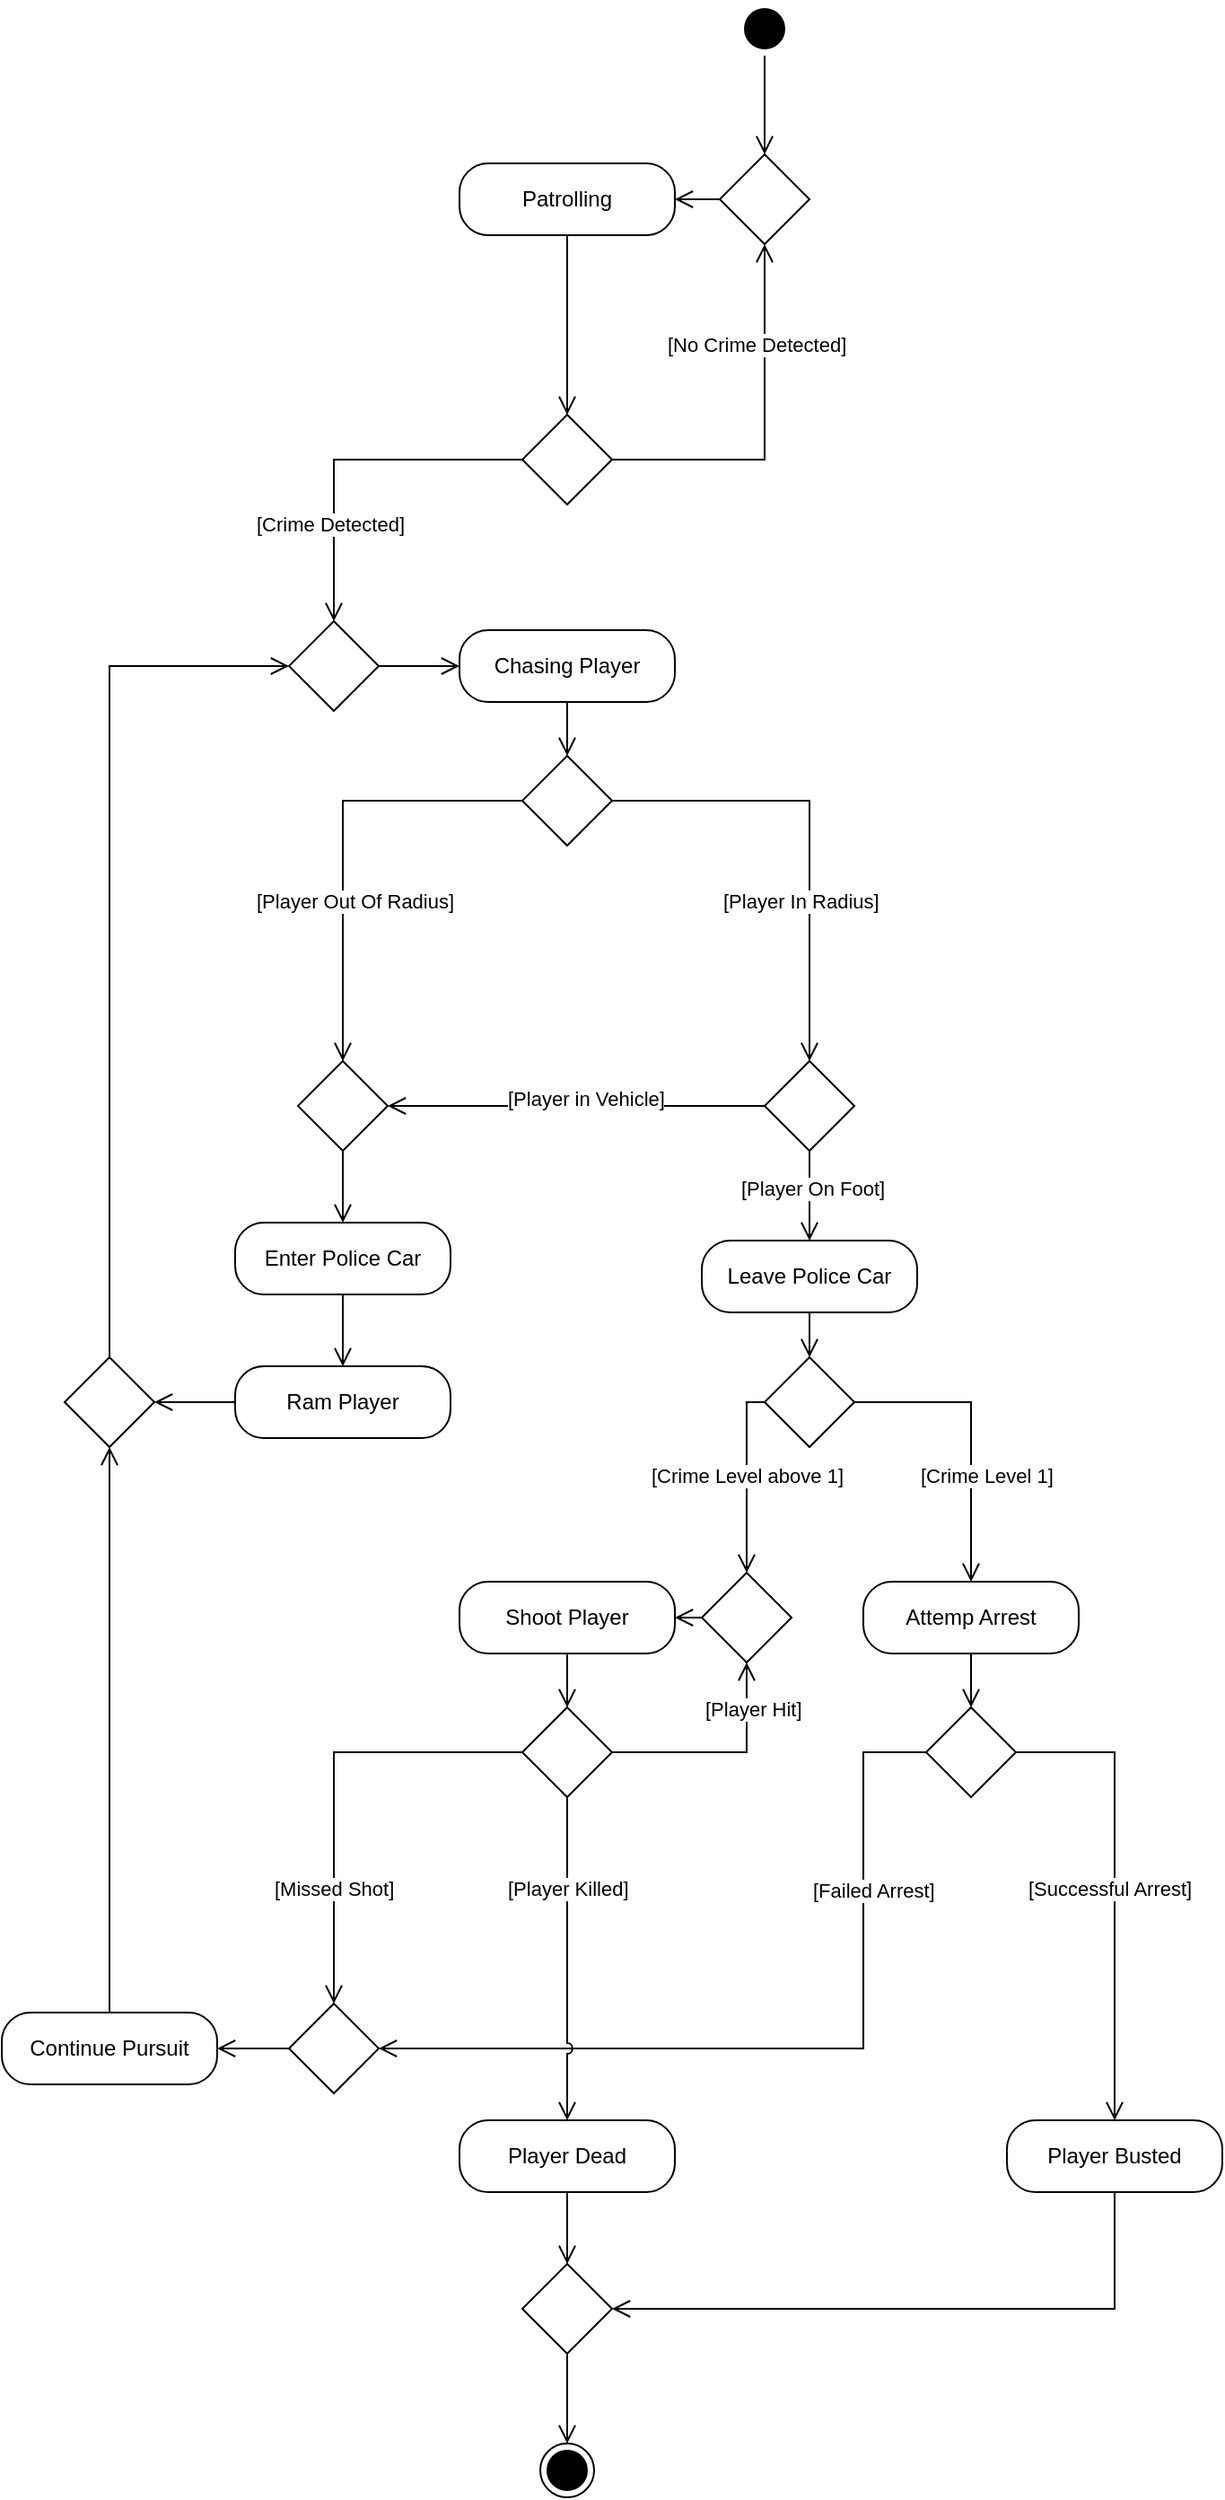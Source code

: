 <mxfile version="22.0.2" type="device">
  <diagram name="Page-1" id="oI1aI7FyRgev3LB_q38n">
    <mxGraphModel dx="3615" dy="1596" grid="1" gridSize="10" guides="1" tooltips="1" connect="1" arrows="1" fold="1" page="1" pageScale="1" pageWidth="850" pageHeight="1100" background="#ffffff" math="0" shadow="0">
      <root>
        <mxCell id="0" />
        <mxCell id="1" parent="0" />
        <mxCell id="aBk53m1Laf6AfHnrtPo--1" value="" style="ellipse;html=1;shape=startState;fillColor=#000000;strokeColor=#000000;" parent="1" vertex="1">
          <mxGeometry x="370" y="200" width="30" height="30" as="geometry" />
        </mxCell>
        <mxCell id="aBk53m1Laf6AfHnrtPo--2" value="" style="edgeStyle=orthogonalEdgeStyle;html=1;verticalAlign=bottom;endArrow=open;endSize=8;strokeColor=#000000;rounded=0;entryX=0.5;entryY=0;entryDx=0;entryDy=0;" parent="1" source="aBk53m1Laf6AfHnrtPo--1" target="vZshX32PMixsfzpl96T3-1" edge="1">
          <mxGeometry relative="1" as="geometry">
            <mxPoint x="275" y="280" as="targetPoint" />
          </mxGeometry>
        </mxCell>
        <mxCell id="aBk53m1Laf6AfHnrtPo--5" value="Patrolling" style="rounded=1;whiteSpace=wrap;html=1;arcSize=40;fontColor=#000000;fillColor=none;strokeColor=#000000;" parent="1" vertex="1">
          <mxGeometry x="215" y="290" width="120" height="40" as="geometry" />
        </mxCell>
        <mxCell id="aBk53m1Laf6AfHnrtPo--6" value="" style="edgeStyle=orthogonalEdgeStyle;html=1;verticalAlign=bottom;endArrow=open;endSize=8;strokeColor=#000000;rounded=0;entryX=0.5;entryY=0;entryDx=0;entryDy=0;" parent="1" source="aBk53m1Laf6AfHnrtPo--5" target="aBk53m1Laf6AfHnrtPo--7" edge="1">
          <mxGeometry relative="1" as="geometry">
            <mxPoint x="275" y="400" as="targetPoint" />
          </mxGeometry>
        </mxCell>
        <mxCell id="aBk53m1Laf6AfHnrtPo--7" value="" style="rhombus;whiteSpace=wrap;html=1;fontColor=#000000;fillColor=none;strokeColor=#000000;" parent="1" vertex="1">
          <mxGeometry x="250" y="430" width="50" height="50" as="geometry" />
        </mxCell>
        <mxCell id="aBk53m1Laf6AfHnrtPo--8" value="[No Crime Detected]" style="edgeStyle=orthogonalEdgeStyle;html=1;align=left;verticalAlign=bottom;endArrow=open;endSize=8;strokeColor=#000000;rounded=0;entryX=0.5;entryY=1;entryDx=0;entryDy=0;exitX=1;exitY=0.5;exitDx=0;exitDy=0;labelBackgroundColor=#ffffff;fontColor=#000000;" parent="1" source="aBk53m1Laf6AfHnrtPo--7" target="vZshX32PMixsfzpl96T3-1" edge="1">
          <mxGeometry x="-0.707" y="55" relative="1" as="geometry">
            <mxPoint x="420" y="440" as="targetPoint" />
            <Array as="points">
              <mxPoint x="385" y="455" />
            </Array>
            <mxPoint x="-1" as="offset" />
          </mxGeometry>
        </mxCell>
        <mxCell id="aBk53m1Laf6AfHnrtPo--9" value="[Crime Detected]" style="edgeStyle=orthogonalEdgeStyle;html=1;align=left;verticalAlign=bottom;endArrow=open;endSize=8;strokeColor=#000000;rounded=0;entryX=0.5;entryY=0;entryDx=0;entryDy=0;labelBackgroundColor=#ffffff;fontColor=#000000;" parent="1" source="aBk53m1Laf6AfHnrtPo--7" target="vZshX32PMixsfzpl96T3-17" edge="1">
          <mxGeometry x="0.538" y="-45" relative="1" as="geometry">
            <mxPoint x="280" y="560" as="targetPoint" />
            <mxPoint as="offset" />
          </mxGeometry>
        </mxCell>
        <mxCell id="aBk53m1Laf6AfHnrtPo--15" value="" style="rhombus;whiteSpace=wrap;html=1;fontColor=#000000;fillColor=none;strokeColor=#000000;" parent="1" vertex="1">
          <mxGeometry x="385" y="790" width="50" height="50" as="geometry" />
        </mxCell>
        <mxCell id="aBk53m1Laf6AfHnrtPo--17" value="[Player On Foot]" style="edgeStyle=orthogonalEdgeStyle;html=1;align=left;verticalAlign=bottom;endArrow=open;endSize=8;strokeColor=#000000;rounded=0;entryX=0.5;entryY=0;entryDx=0;entryDy=0;exitX=0.5;exitY=1;exitDx=0;exitDy=0;labelBackgroundColor=#ffffff;fontColor=#000000;" parent="1" source="aBk53m1Laf6AfHnrtPo--15" target="mLE1qn5gqnycdWc_2dxC-6" edge="1">
          <mxGeometry x="0.2" y="-40" relative="1" as="geometry">
            <mxPoint x="400" y="870" as="targetPoint" />
            <mxPoint x="440" y="850" as="sourcePoint" />
            <Array as="points">
              <mxPoint x="410" y="860" />
              <mxPoint x="410" y="860" />
            </Array>
            <mxPoint as="offset" />
          </mxGeometry>
        </mxCell>
        <mxCell id="aBk53m1Laf6AfHnrtPo--18" value="[Player in Vehicle]" style="edgeStyle=orthogonalEdgeStyle;html=1;align=left;verticalAlign=bottom;endArrow=open;endSize=8;strokeColor=#000000;rounded=0;exitX=0;exitY=0.5;exitDx=0;exitDy=0;entryX=1;entryY=0.5;entryDx=0;entryDy=0;labelBackgroundColor=#ffffff;fontColor=#000000;" parent="1" source="aBk53m1Laf6AfHnrtPo--15" target="vZshX32PMixsfzpl96T3-13" edge="1">
          <mxGeometry x="0.381" y="5" relative="1" as="geometry">
            <mxPoint x="190" y="810" as="targetPoint" />
            <mxPoint x="80" y="830" as="sourcePoint" />
            <Array as="points" />
            <mxPoint as="offset" />
          </mxGeometry>
        </mxCell>
        <mxCell id="mLE1qn5gqnycdWc_2dxC-1" value="Chasing Player" style="rounded=1;whiteSpace=wrap;html=1;arcSize=40;fontColor=#000000;fillColor=none;strokeColor=#000000;" parent="1" vertex="1">
          <mxGeometry x="215" y="550" width="120" height="40" as="geometry" />
        </mxCell>
        <mxCell id="mLE1qn5gqnycdWc_2dxC-5" value="Enter Police Car" style="rounded=1;whiteSpace=wrap;html=1;arcSize=40;fontColor=#000000;fillColor=none;strokeColor=#000000;" parent="1" vertex="1">
          <mxGeometry x="90" y="880" width="120" height="40" as="geometry" />
        </mxCell>
        <mxCell id="mLE1qn5gqnycdWc_2dxC-6" value="Leave Police Car" style="rounded=1;whiteSpace=wrap;html=1;arcSize=40;fontColor=#000000;fillColor=none;strokeColor=#000000;" parent="1" vertex="1">
          <mxGeometry x="350" y="890" width="120" height="40" as="geometry" />
        </mxCell>
        <mxCell id="mLE1qn5gqnycdWc_2dxC-10" value="" style="rhombus;whiteSpace=wrap;html=1;fontColor=#000000;fillColor=none;strokeColor=#000000;" parent="1" vertex="1">
          <mxGeometry x="250" y="620" width="50" height="50" as="geometry" />
        </mxCell>
        <mxCell id="mLE1qn5gqnycdWc_2dxC-11" value="[Player In Radius]" style="edgeStyle=orthogonalEdgeStyle;html=1;align=left;verticalAlign=bottom;endArrow=open;endSize=8;strokeColor=#000000;rounded=0;exitX=1;exitY=0.5;exitDx=0;exitDy=0;entryX=0.5;entryY=0;entryDx=0;entryDy=0;labelBackgroundColor=#ffffff;fontColor=#000000;" parent="1" source="mLE1qn5gqnycdWc_2dxC-10" target="aBk53m1Laf6AfHnrtPo--15" edge="1">
          <mxGeometry x="0.372" y="-50" relative="1" as="geometry">
            <mxPoint x="410" y="710" as="targetPoint" />
            <mxPoint x="315" y="640" as="sourcePoint" />
            <Array as="points">
              <mxPoint x="410" y="645" />
            </Array>
            <mxPoint as="offset" />
          </mxGeometry>
        </mxCell>
        <mxCell id="mLE1qn5gqnycdWc_2dxC-12" value="[Player Out Of Radius]" style="edgeStyle=orthogonalEdgeStyle;html=1;align=left;verticalAlign=bottom;endArrow=open;endSize=8;strokeColor=#000000;rounded=0;exitX=0;exitY=0.5;exitDx=0;exitDy=0;entryX=0.5;entryY=0;entryDx=0;entryDy=0;labelBackgroundColor=#ffffff;fontColor=#000000;" parent="1" source="mLE1qn5gqnycdWc_2dxC-10" target="vZshX32PMixsfzpl96T3-13" edge="1">
          <mxGeometry x="0.347" y="-50" relative="1" as="geometry">
            <mxPoint x="150" y="710" as="targetPoint" />
            <mxPoint x="240" y="640" as="sourcePoint" />
            <Array as="points">
              <mxPoint x="150" y="645" />
            </Array>
            <mxPoint as="offset" />
          </mxGeometry>
        </mxCell>
        <mxCell id="mLE1qn5gqnycdWc_2dxC-14" value="" style="edgeStyle=orthogonalEdgeStyle;html=1;align=left;verticalAlign=top;endArrow=open;endSize=8;strokeColor=#000000;rounded=0;entryX=0.5;entryY=0;entryDx=0;entryDy=0;exitX=0.5;exitY=1;exitDx=0;exitDy=0;" parent="1" source="mLE1qn5gqnycdWc_2dxC-1" target="mLE1qn5gqnycdWc_2dxC-10" edge="1">
          <mxGeometry x="-0.667" y="5" relative="1" as="geometry">
            <mxPoint x="450" y="570" as="targetPoint" />
            <mxPoint as="offset" />
            <mxPoint x="450" y="500" as="sourcePoint" />
          </mxGeometry>
        </mxCell>
        <mxCell id="mLE1qn5gqnycdWc_2dxC-15" value="Ram Player" style="rounded=1;whiteSpace=wrap;html=1;arcSize=40;fontColor=#000000;fillColor=none;strokeColor=#000000;" parent="1" vertex="1">
          <mxGeometry x="90" y="960" width="120" height="40" as="geometry" />
        </mxCell>
        <mxCell id="mLE1qn5gqnycdWc_2dxC-17" value="" style="edgeStyle=orthogonalEdgeStyle;html=1;align=left;verticalAlign=top;endArrow=open;endSize=8;strokeColor=#000000;rounded=0;entryX=0.5;entryY=0;entryDx=0;entryDy=0;exitX=0.5;exitY=1;exitDx=0;exitDy=0;" parent="1" source="mLE1qn5gqnycdWc_2dxC-5" target="mLE1qn5gqnycdWc_2dxC-15" edge="1">
          <mxGeometry x="-0.667" y="5" relative="1" as="geometry">
            <mxPoint x="250" y="985" as="targetPoint" />
            <mxPoint as="offset" />
            <mxPoint x="250" y="955" as="sourcePoint" />
            <Array as="points">
              <mxPoint x="150" y="930" />
              <mxPoint x="150" y="930" />
            </Array>
          </mxGeometry>
        </mxCell>
        <mxCell id="mLE1qn5gqnycdWc_2dxC-19" value="" style="rhombus;whiteSpace=wrap;html=1;fontColor=#000000;fillColor=none;strokeColor=#000000;" parent="1" vertex="1">
          <mxGeometry x="385" y="955" width="50" height="50" as="geometry" />
        </mxCell>
        <mxCell id="mLE1qn5gqnycdWc_2dxC-20" value="" style="edgeStyle=orthogonalEdgeStyle;html=1;align=left;verticalAlign=top;endArrow=open;endSize=8;strokeColor=#000000;rounded=0;entryX=0.5;entryY=0;entryDx=0;entryDy=0;exitX=0.5;exitY=1;exitDx=0;exitDy=0;" parent="1" source="mLE1qn5gqnycdWc_2dxC-6" target="mLE1qn5gqnycdWc_2dxC-19" edge="1">
          <mxGeometry x="-0.667" y="5" relative="1" as="geometry">
            <mxPoint x="160" y="970" as="targetPoint" />
            <mxPoint as="offset" />
            <mxPoint x="160" y="930" as="sourcePoint" />
            <Array as="points">
              <mxPoint x="410" y="940" />
              <mxPoint x="410" y="940" />
            </Array>
          </mxGeometry>
        </mxCell>
        <mxCell id="mLE1qn5gqnycdWc_2dxC-21" value="[Crime Level 1]" style="edgeStyle=orthogonalEdgeStyle;html=1;align=left;verticalAlign=bottom;endArrow=open;endSize=8;strokeColor=#000000;rounded=0;exitX=1;exitY=0.5;exitDx=0;exitDy=0;entryX=0.5;entryY=0;entryDx=0;entryDy=0;labelBackgroundColor=#ffffff;fontColor=#000000;" parent="1" source="mLE1qn5gqnycdWc_2dxC-19" target="mLE1qn5gqnycdWc_2dxC-23" edge="1">
          <mxGeometry x="0.394" y="-30" relative="1" as="geometry">
            <mxPoint x="500" y="1070" as="targetPoint" />
            <mxPoint x="450" y="980" as="sourcePoint" />
            <Array as="points">
              <mxPoint x="500" y="980" />
            </Array>
            <mxPoint as="offset" />
          </mxGeometry>
        </mxCell>
        <mxCell id="mLE1qn5gqnycdWc_2dxC-22" value="[Crime Level above 1]" style="edgeStyle=orthogonalEdgeStyle;html=1;align=left;verticalAlign=bottom;endArrow=open;endSize=8;strokeColor=#000000;rounded=0;entryX=0.5;entryY=0;entryDx=0;entryDy=0;exitX=0;exitY=0.5;exitDx=0;exitDy=0;labelBackgroundColor=#ffffff;fontColor=#000000;" parent="1" source="mLE1qn5gqnycdWc_2dxC-19" target="vZshX32PMixsfzpl96T3-19" edge="1">
          <mxGeometry x="0.143" y="-55" relative="1" as="geometry">
            <mxPoint x="275" y="1070" as="targetPoint" />
            <mxPoint x="340" y="980" as="sourcePoint" />
            <Array as="points">
              <mxPoint x="375" y="980" />
            </Array>
            <mxPoint as="offset" />
          </mxGeometry>
        </mxCell>
        <mxCell id="mLE1qn5gqnycdWc_2dxC-23" value="Attemp Arrest" style="rounded=1;whiteSpace=wrap;html=1;arcSize=40;fontColor=#000000;fillColor=none;strokeColor=#000000;" parent="1" vertex="1">
          <mxGeometry x="440" y="1080" width="120" height="40" as="geometry" />
        </mxCell>
        <mxCell id="mLE1qn5gqnycdWc_2dxC-24" value="Shoot Player" style="rounded=1;whiteSpace=wrap;html=1;arcSize=40;fontColor=#000000;fillColor=none;strokeColor=#000000;" parent="1" vertex="1">
          <mxGeometry x="215" y="1080" width="120" height="40" as="geometry" />
        </mxCell>
        <mxCell id="mLE1qn5gqnycdWc_2dxC-25" value="" style="rhombus;whiteSpace=wrap;html=1;fontColor=#000000;fillColor=none;strokeColor=#000000;" parent="1" vertex="1">
          <mxGeometry x="475" y="1150" width="50" height="50" as="geometry" />
        </mxCell>
        <mxCell id="mLE1qn5gqnycdWc_2dxC-26" value="" style="edgeStyle=orthogonalEdgeStyle;html=1;align=left;verticalAlign=bottom;endArrow=open;endSize=8;strokeColor=#000000;rounded=0;exitX=0.5;exitY=1;exitDx=0;exitDy=0;entryX=0.5;entryY=0;entryDx=0;entryDy=0;" parent="1" source="mLE1qn5gqnycdWc_2dxC-23" target="mLE1qn5gqnycdWc_2dxC-25" edge="1">
          <mxGeometry x="0.355" y="-30" relative="1" as="geometry">
            <mxPoint x="655" y="1280" as="targetPoint" />
            <mxPoint x="590" y="1180" as="sourcePoint" />
            <Array as="points">
              <mxPoint x="500" y="1150" />
              <mxPoint x="500" y="1150" />
            </Array>
            <mxPoint as="offset" />
          </mxGeometry>
        </mxCell>
        <mxCell id="mLE1qn5gqnycdWc_2dxC-27" value="[Successful Arrest]" style="edgeStyle=orthogonalEdgeStyle;html=1;align=left;verticalAlign=bottom;endArrow=open;endSize=8;strokeColor=#000000;rounded=0;exitX=1;exitY=0.5;exitDx=0;exitDy=0;entryX=0.5;entryY=0;entryDx=0;entryDy=0;labelBackgroundColor=#ffffff;fontColor=#000000;" parent="1" source="mLE1qn5gqnycdWc_2dxC-25" edge="1" target="mLE1qn5gqnycdWc_2dxC-30">
          <mxGeometry x="0.077" y="-50" relative="1" as="geometry">
            <mxPoint x="580" y="1280" as="targetPoint" />
            <mxPoint x="540" y="1180" as="sourcePoint" />
            <Array as="points">
              <mxPoint x="580" y="1175" />
              <mxPoint x="580" y="1380" />
            </Array>
            <mxPoint as="offset" />
          </mxGeometry>
        </mxCell>
        <mxCell id="mLE1qn5gqnycdWc_2dxC-28" value="[Failed Arrest]" style="edgeStyle=orthogonalEdgeStyle;html=1;align=left;verticalAlign=bottom;endArrow=open;endSize=8;strokeColor=#000000;rounded=0;exitX=0;exitY=0.5;exitDx=0;exitDy=0;entryX=1;entryY=0.5;entryDx=0;entryDy=0;labelBackgroundColor=#ffffff;fontColor=#000000;" parent="1" source="mLE1qn5gqnycdWc_2dxC-25" target="vZshX32PMixsfzpl96T3-4" edge="1">
          <mxGeometry x="-0.487" y="-30" relative="1" as="geometry">
            <mxPoint x="440" y="1280" as="targetPoint" />
            <mxPoint x="360" y="1195" as="sourcePoint" />
            <Array as="points">
              <mxPoint x="440" y="1175" />
              <mxPoint x="440" y="1340" />
            </Array>
            <mxPoint as="offset" />
          </mxGeometry>
        </mxCell>
        <mxCell id="mLE1qn5gqnycdWc_2dxC-29" value="" style="edgeStyle=orthogonalEdgeStyle;html=1;align=left;verticalAlign=top;endArrow=open;endSize=8;strokeColor=#000000;rounded=0;exitX=0;exitY=0.5;exitDx=0;exitDy=0;entryX=1;entryY=0.5;entryDx=0;entryDy=0;" parent="1" source="mLE1qn5gqnycdWc_2dxC-15" target="vZshX32PMixsfzpl96T3-15" edge="1">
          <mxGeometry x="-0.667" y="5" relative="1" as="geometry">
            <mxPoint x="60" y="1000" as="targetPoint" />
            <mxPoint as="offset" />
            <mxPoint x="160" y="930" as="sourcePoint" />
            <Array as="points" />
          </mxGeometry>
        </mxCell>
        <mxCell id="mLE1qn5gqnycdWc_2dxC-30" value="Player Busted" style="rounded=1;whiteSpace=wrap;html=1;arcSize=40;fontColor=#000000;fillColor=none;strokeColor=#000000;" parent="1" vertex="1">
          <mxGeometry x="520" y="1380" width="120" height="40" as="geometry" />
        </mxCell>
        <mxCell id="mLE1qn5gqnycdWc_2dxC-31" value="" style="ellipse;html=1;shape=endState;fillColor=#000000;strokeColor=#000000;" parent="1" vertex="1">
          <mxGeometry x="260" y="1560" width="30" height="30" as="geometry" />
        </mxCell>
        <mxCell id="mLE1qn5gqnycdWc_2dxC-32" value="" style="edgeStyle=orthogonalEdgeStyle;html=1;align=left;verticalAlign=bottom;endArrow=open;endSize=8;strokeColor=#000000;rounded=0;exitX=0.5;exitY=1;exitDx=0;exitDy=0;entryX=1;entryY=0.5;entryDx=0;entryDy=0;" parent="1" source="mLE1qn5gqnycdWc_2dxC-30" target="vZshX32PMixsfzpl96T3-11" edge="1">
          <mxGeometry x="0.355" y="-30" relative="1" as="geometry">
            <mxPoint x="370" y="1540" as="targetPoint" />
            <mxPoint x="510" y="1130" as="sourcePoint" />
            <Array as="points">
              <mxPoint x="580" y="1485" />
            </Array>
            <mxPoint as="offset" />
          </mxGeometry>
        </mxCell>
        <mxCell id="mLE1qn5gqnycdWc_2dxC-33" value="Continue Pursuit" style="rounded=1;whiteSpace=wrap;html=1;arcSize=40;fontColor=#000000;fillColor=none;strokeColor=#000000;" parent="1" vertex="1">
          <mxGeometry x="-40" y="1320" width="120" height="40" as="geometry" />
        </mxCell>
        <mxCell id="mLE1qn5gqnycdWc_2dxC-34" value="" style="edgeStyle=orthogonalEdgeStyle;html=1;align=left;verticalAlign=top;endArrow=open;endSize=8;strokeColor=#000000;rounded=0;entryX=0.5;entryY=1;entryDx=0;entryDy=0;exitX=0.5;exitY=0;exitDx=0;exitDy=0;" parent="1" source="mLE1qn5gqnycdWc_2dxC-33" target="vZshX32PMixsfzpl96T3-15" edge="1">
          <mxGeometry x="-0.667" y="5" relative="1" as="geometry">
            <mxPoint x="10" y="960" as="targetPoint" />
            <mxPoint as="offset" />
            <mxPoint x="20" y="1320" as="sourcePoint" />
            <Array as="points" />
          </mxGeometry>
        </mxCell>
        <mxCell id="mLE1qn5gqnycdWc_2dxC-36" value="" style="rhombus;whiteSpace=wrap;html=1;fontColor=#000000;fillColor=none;strokeColor=#000000;" parent="1" vertex="1">
          <mxGeometry x="250" y="1150" width="50" height="50" as="geometry" />
        </mxCell>
        <mxCell id="mLE1qn5gqnycdWc_2dxC-37" value="[Player Hit]" style="edgeStyle=orthogonalEdgeStyle;html=1;align=left;verticalAlign=bottom;endArrow=open;endSize=8;strokeColor=#000000;rounded=0;exitX=1;exitY=0.5;exitDx=0;exitDy=0;entryX=0.5;entryY=1;entryDx=0;entryDy=0;labelBackgroundColor=#ffffff;fontColor=#000000;" parent="1" source="mLE1qn5gqnycdWc_2dxC-36" target="vZshX32PMixsfzpl96T3-19" edge="1">
          <mxGeometry x="-0.2" y="15" relative="1" as="geometry">
            <mxPoint x="380" y="1100" as="targetPoint" />
            <mxPoint x="315" y="1170" as="sourcePoint" />
            <Array as="points">
              <mxPoint x="375" y="1175" />
            </Array>
            <mxPoint as="offset" />
          </mxGeometry>
        </mxCell>
        <mxCell id="mLE1qn5gqnycdWc_2dxC-38" value="[Missed Shot]" style="edgeStyle=orthogonalEdgeStyle;html=1;align=left;verticalAlign=bottom;endArrow=open;endSize=8;strokeColor=#000000;rounded=0;exitX=0;exitY=0.5;exitDx=0;exitDy=0;entryX=0.5;entryY=0;entryDx=0;entryDy=0;labelBackgroundColor=#ffffff;fontColor=#000000;" parent="1" source="mLE1qn5gqnycdWc_2dxC-36" target="vZshX32PMixsfzpl96T3-4" edge="1">
          <mxGeometry x="0.551" y="-35" relative="1" as="geometry">
            <mxPoint x="150" y="1270" as="targetPoint" />
            <mxPoint x="135" y="1185" as="sourcePoint" />
            <Array as="points">
              <mxPoint x="145" y="1175" />
            </Array>
            <mxPoint as="offset" />
          </mxGeometry>
        </mxCell>
        <mxCell id="mLE1qn5gqnycdWc_2dxC-39" value="" style="edgeStyle=orthogonalEdgeStyle;html=1;align=left;verticalAlign=bottom;endArrow=open;endSize=8;strokeColor=#000000;rounded=0;entryX=0.5;entryY=0;entryDx=0;entryDy=0;exitX=0.5;exitY=1;exitDx=0;exitDy=0;" parent="1" source="mLE1qn5gqnycdWc_2dxC-24" target="mLE1qn5gqnycdWc_2dxC-36" edge="1">
          <mxGeometry x="0.355" y="-50" relative="1" as="geometry">
            <mxPoint x="285" y="1090" as="targetPoint" />
            <mxPoint x="395" y="990" as="sourcePoint" />
            <Array as="points">
              <mxPoint x="275" y="1140" />
              <mxPoint x="275" y="1140" />
            </Array>
            <mxPoint as="offset" />
          </mxGeometry>
        </mxCell>
        <mxCell id="mLE1qn5gqnycdWc_2dxC-41" value="Player Dead" style="rounded=1;whiteSpace=wrap;html=1;arcSize=40;fontColor=#000000;fillColor=none;strokeColor=#000000;" parent="1" vertex="1">
          <mxGeometry x="215" y="1380" width="120" height="40" as="geometry" />
        </mxCell>
        <mxCell id="mLE1qn5gqnycdWc_2dxC-43" value="" style="edgeStyle=orthogonalEdgeStyle;html=1;align=left;verticalAlign=bottom;endArrow=open;endSize=8;strokeColor=#000000;rounded=0;exitX=0.5;exitY=1;exitDx=0;exitDy=0;entryX=0.5;entryY=0;entryDx=0;entryDy=0;" parent="1" source="mLE1qn5gqnycdWc_2dxC-41" target="vZshX32PMixsfzpl96T3-11" edge="1">
          <mxGeometry x="0.143" y="-35" relative="1" as="geometry">
            <mxPoint x="240" y="1440" as="targetPoint" />
            <mxPoint x="180" y="1395" as="sourcePoint" />
            <Array as="points" />
            <mxPoint as="offset" />
          </mxGeometry>
        </mxCell>
        <mxCell id="mLE1qn5gqnycdWc_2dxC-40" value="[Player Killed]" style="edgeStyle=orthogonalEdgeStyle;html=1;align=left;verticalAlign=bottom;endArrow=open;endSize=8;strokeColor=#000000;rounded=0;exitX=0.5;exitY=1;exitDx=0;exitDy=0;entryX=0.5;entryY=0;entryDx=0;entryDy=0;jumpStyle=arc;labelBackgroundColor=#ffffff;fontColor=#000000;" parent="1" source="mLE1qn5gqnycdWc_2dxC-36" target="mLE1qn5gqnycdWc_2dxC-41" edge="1">
          <mxGeometry x="-0.333" y="-35" relative="1" as="geometry">
            <mxPoint x="275" y="1270" as="targetPoint" />
            <mxPoint x="310" y="1252.5" as="sourcePoint" />
            <Array as="points">
              <mxPoint x="275" y="1320" />
            </Array>
            <mxPoint as="offset" />
          </mxGeometry>
        </mxCell>
        <mxCell id="vZshX32PMixsfzpl96T3-1" value="" style="rhombus;whiteSpace=wrap;html=1;fontColor=#000000;fillColor=none;strokeColor=#000000;" vertex="1" parent="1">
          <mxGeometry x="360" y="285" width="50" height="50" as="geometry" />
        </mxCell>
        <mxCell id="vZshX32PMixsfzpl96T3-3" value="" style="edgeStyle=orthogonalEdgeStyle;html=1;verticalAlign=bottom;endArrow=open;endSize=8;strokeColor=#000000;rounded=0;exitX=0;exitY=0.5;exitDx=0;exitDy=0;entryX=1;entryY=0.5;entryDx=0;entryDy=0;" edge="1" parent="1" source="vZshX32PMixsfzpl96T3-1" target="aBk53m1Laf6AfHnrtPo--5">
          <mxGeometry relative="1" as="geometry">
            <mxPoint x="340" y="310" as="targetPoint" />
            <mxPoint x="285" y="230" as="sourcePoint" />
          </mxGeometry>
        </mxCell>
        <mxCell id="vZshX32PMixsfzpl96T3-4" value="" style="rhombus;whiteSpace=wrap;html=1;fontColor=#000000;fillColor=none;strokeColor=#000000;" vertex="1" parent="1">
          <mxGeometry x="120" y="1315" width="50" height="50" as="geometry" />
        </mxCell>
        <mxCell id="vZshX32PMixsfzpl96T3-10" value="" style="edgeStyle=orthogonalEdgeStyle;html=1;align=left;verticalAlign=bottom;endArrow=open;endSize=8;strokeColor=#000000;rounded=0;entryX=1;entryY=0.5;entryDx=0;entryDy=0;exitX=0;exitY=0.5;exitDx=0;exitDy=0;" edge="1" parent="1" source="vZshX32PMixsfzpl96T3-4" target="mLE1qn5gqnycdWc_2dxC-33">
          <mxGeometry x="0.143" y="-35" relative="1" as="geometry">
            <mxPoint x="100" y="1440" as="targetPoint" />
            <mxPoint x="100" y="1360" as="sourcePoint" />
            <Array as="points" />
            <mxPoint as="offset" />
          </mxGeometry>
        </mxCell>
        <mxCell id="vZshX32PMixsfzpl96T3-11" value="" style="rhombus;whiteSpace=wrap;html=1;fontColor=#000000;fillColor=none;strokeColor=#000000;" vertex="1" parent="1">
          <mxGeometry x="250" y="1460" width="50" height="50" as="geometry" />
        </mxCell>
        <mxCell id="vZshX32PMixsfzpl96T3-12" value="" style="edgeStyle=orthogonalEdgeStyle;html=1;align=left;verticalAlign=bottom;endArrow=open;endSize=8;strokeColor=#000000;rounded=0;exitX=0.5;exitY=1;exitDx=0;exitDy=0;entryX=0.5;entryY=0;entryDx=0;entryDy=0;" edge="1" parent="1" source="vZshX32PMixsfzpl96T3-11" target="mLE1qn5gqnycdWc_2dxC-31">
          <mxGeometry x="0.143" y="-35" relative="1" as="geometry">
            <mxPoint x="310" y="1560" as="targetPoint" />
            <mxPoint x="310" y="1520" as="sourcePoint" />
            <Array as="points" />
            <mxPoint as="offset" />
          </mxGeometry>
        </mxCell>
        <mxCell id="vZshX32PMixsfzpl96T3-13" value="" style="rhombus;whiteSpace=wrap;html=1;fontColor=#000000;fillColor=none;strokeColor=#000000;" vertex="1" parent="1">
          <mxGeometry x="125" y="790" width="50" height="50" as="geometry" />
        </mxCell>
        <mxCell id="vZshX32PMixsfzpl96T3-14" value="" style="edgeStyle=orthogonalEdgeStyle;html=1;align=left;verticalAlign=top;endArrow=open;endSize=8;strokeColor=#000000;rounded=0;entryX=0.5;entryY=0;entryDx=0;entryDy=0;exitX=0.5;exitY=1;exitDx=0;exitDy=0;" edge="1" parent="1" source="vZshX32PMixsfzpl96T3-13" target="mLE1qn5gqnycdWc_2dxC-5">
          <mxGeometry x="-0.429" y="-45" relative="1" as="geometry">
            <mxPoint x="110" y="870" as="targetPoint" />
            <mxPoint as="offset" />
            <mxPoint x="110" y="800" as="sourcePoint" />
          </mxGeometry>
        </mxCell>
        <mxCell id="vZshX32PMixsfzpl96T3-15" value="" style="rhombus;whiteSpace=wrap;html=1;fontColor=#000000;fillColor=none;strokeColor=#000000;" vertex="1" parent="1">
          <mxGeometry x="-5" y="955" width="50" height="50" as="geometry" />
        </mxCell>
        <mxCell id="vZshX32PMixsfzpl96T3-16" value="" style="edgeStyle=orthogonalEdgeStyle;html=1;align=left;verticalAlign=top;endArrow=open;endSize=8;strokeColor=#000000;rounded=0;exitX=0.5;exitY=0;exitDx=0;exitDy=0;entryX=0;entryY=0.5;entryDx=0;entryDy=0;" edge="1" parent="1" source="vZshX32PMixsfzpl96T3-15" target="vZshX32PMixsfzpl96T3-17">
          <mxGeometry x="-0.667" y="5" relative="1" as="geometry">
            <mxPoint x="20" y="520" as="targetPoint" />
            <mxPoint as="offset" />
            <mxPoint x="-5" y="920" as="sourcePoint" />
            <Array as="points" />
          </mxGeometry>
        </mxCell>
        <mxCell id="vZshX32PMixsfzpl96T3-17" value="" style="rhombus;whiteSpace=wrap;html=1;fontColor=#000000;fillColor=none;strokeColor=#000000;" vertex="1" parent="1">
          <mxGeometry x="120" y="545" width="50" height="50" as="geometry" />
        </mxCell>
        <mxCell id="vZshX32PMixsfzpl96T3-18" value="" style="edgeStyle=orthogonalEdgeStyle;html=1;align=left;verticalAlign=top;endArrow=open;endSize=8;strokeColor=#000000;rounded=0;exitX=1;exitY=0.5;exitDx=0;exitDy=0;entryX=0;entryY=0.5;entryDx=0;entryDy=0;" edge="1" parent="1" source="vZshX32PMixsfzpl96T3-17" target="mLE1qn5gqnycdWc_2dxC-1">
          <mxGeometry x="-0.667" y="5" relative="1" as="geometry">
            <mxPoint x="210" y="580" as="targetPoint" />
            <mxPoint as="offset" />
            <mxPoint x="285" y="600" as="sourcePoint" />
          </mxGeometry>
        </mxCell>
        <mxCell id="vZshX32PMixsfzpl96T3-19" value="" style="rhombus;whiteSpace=wrap;html=1;fontColor=#000000;fillColor=none;strokeColor=#000000;" vertex="1" parent="1">
          <mxGeometry x="350" y="1075" width="50" height="50" as="geometry" />
        </mxCell>
        <mxCell id="vZshX32PMixsfzpl96T3-20" value="" style="edgeStyle=orthogonalEdgeStyle;html=1;align=left;verticalAlign=bottom;endArrow=open;endSize=8;strokeColor=#000000;rounded=0;entryX=1;entryY=0.5;entryDx=0;entryDy=0;exitX=0;exitY=0.5;exitDx=0;exitDy=0;" edge="1" parent="1" source="vZshX32PMixsfzpl96T3-19" target="mLE1qn5gqnycdWc_2dxC-24">
          <mxGeometry x="0.355" y="-50" relative="1" as="geometry">
            <mxPoint x="285" y="1160" as="targetPoint" />
            <mxPoint x="285" y="1130" as="sourcePoint" />
            <Array as="points" />
            <mxPoint as="offset" />
          </mxGeometry>
        </mxCell>
      </root>
    </mxGraphModel>
  </diagram>
</mxfile>
